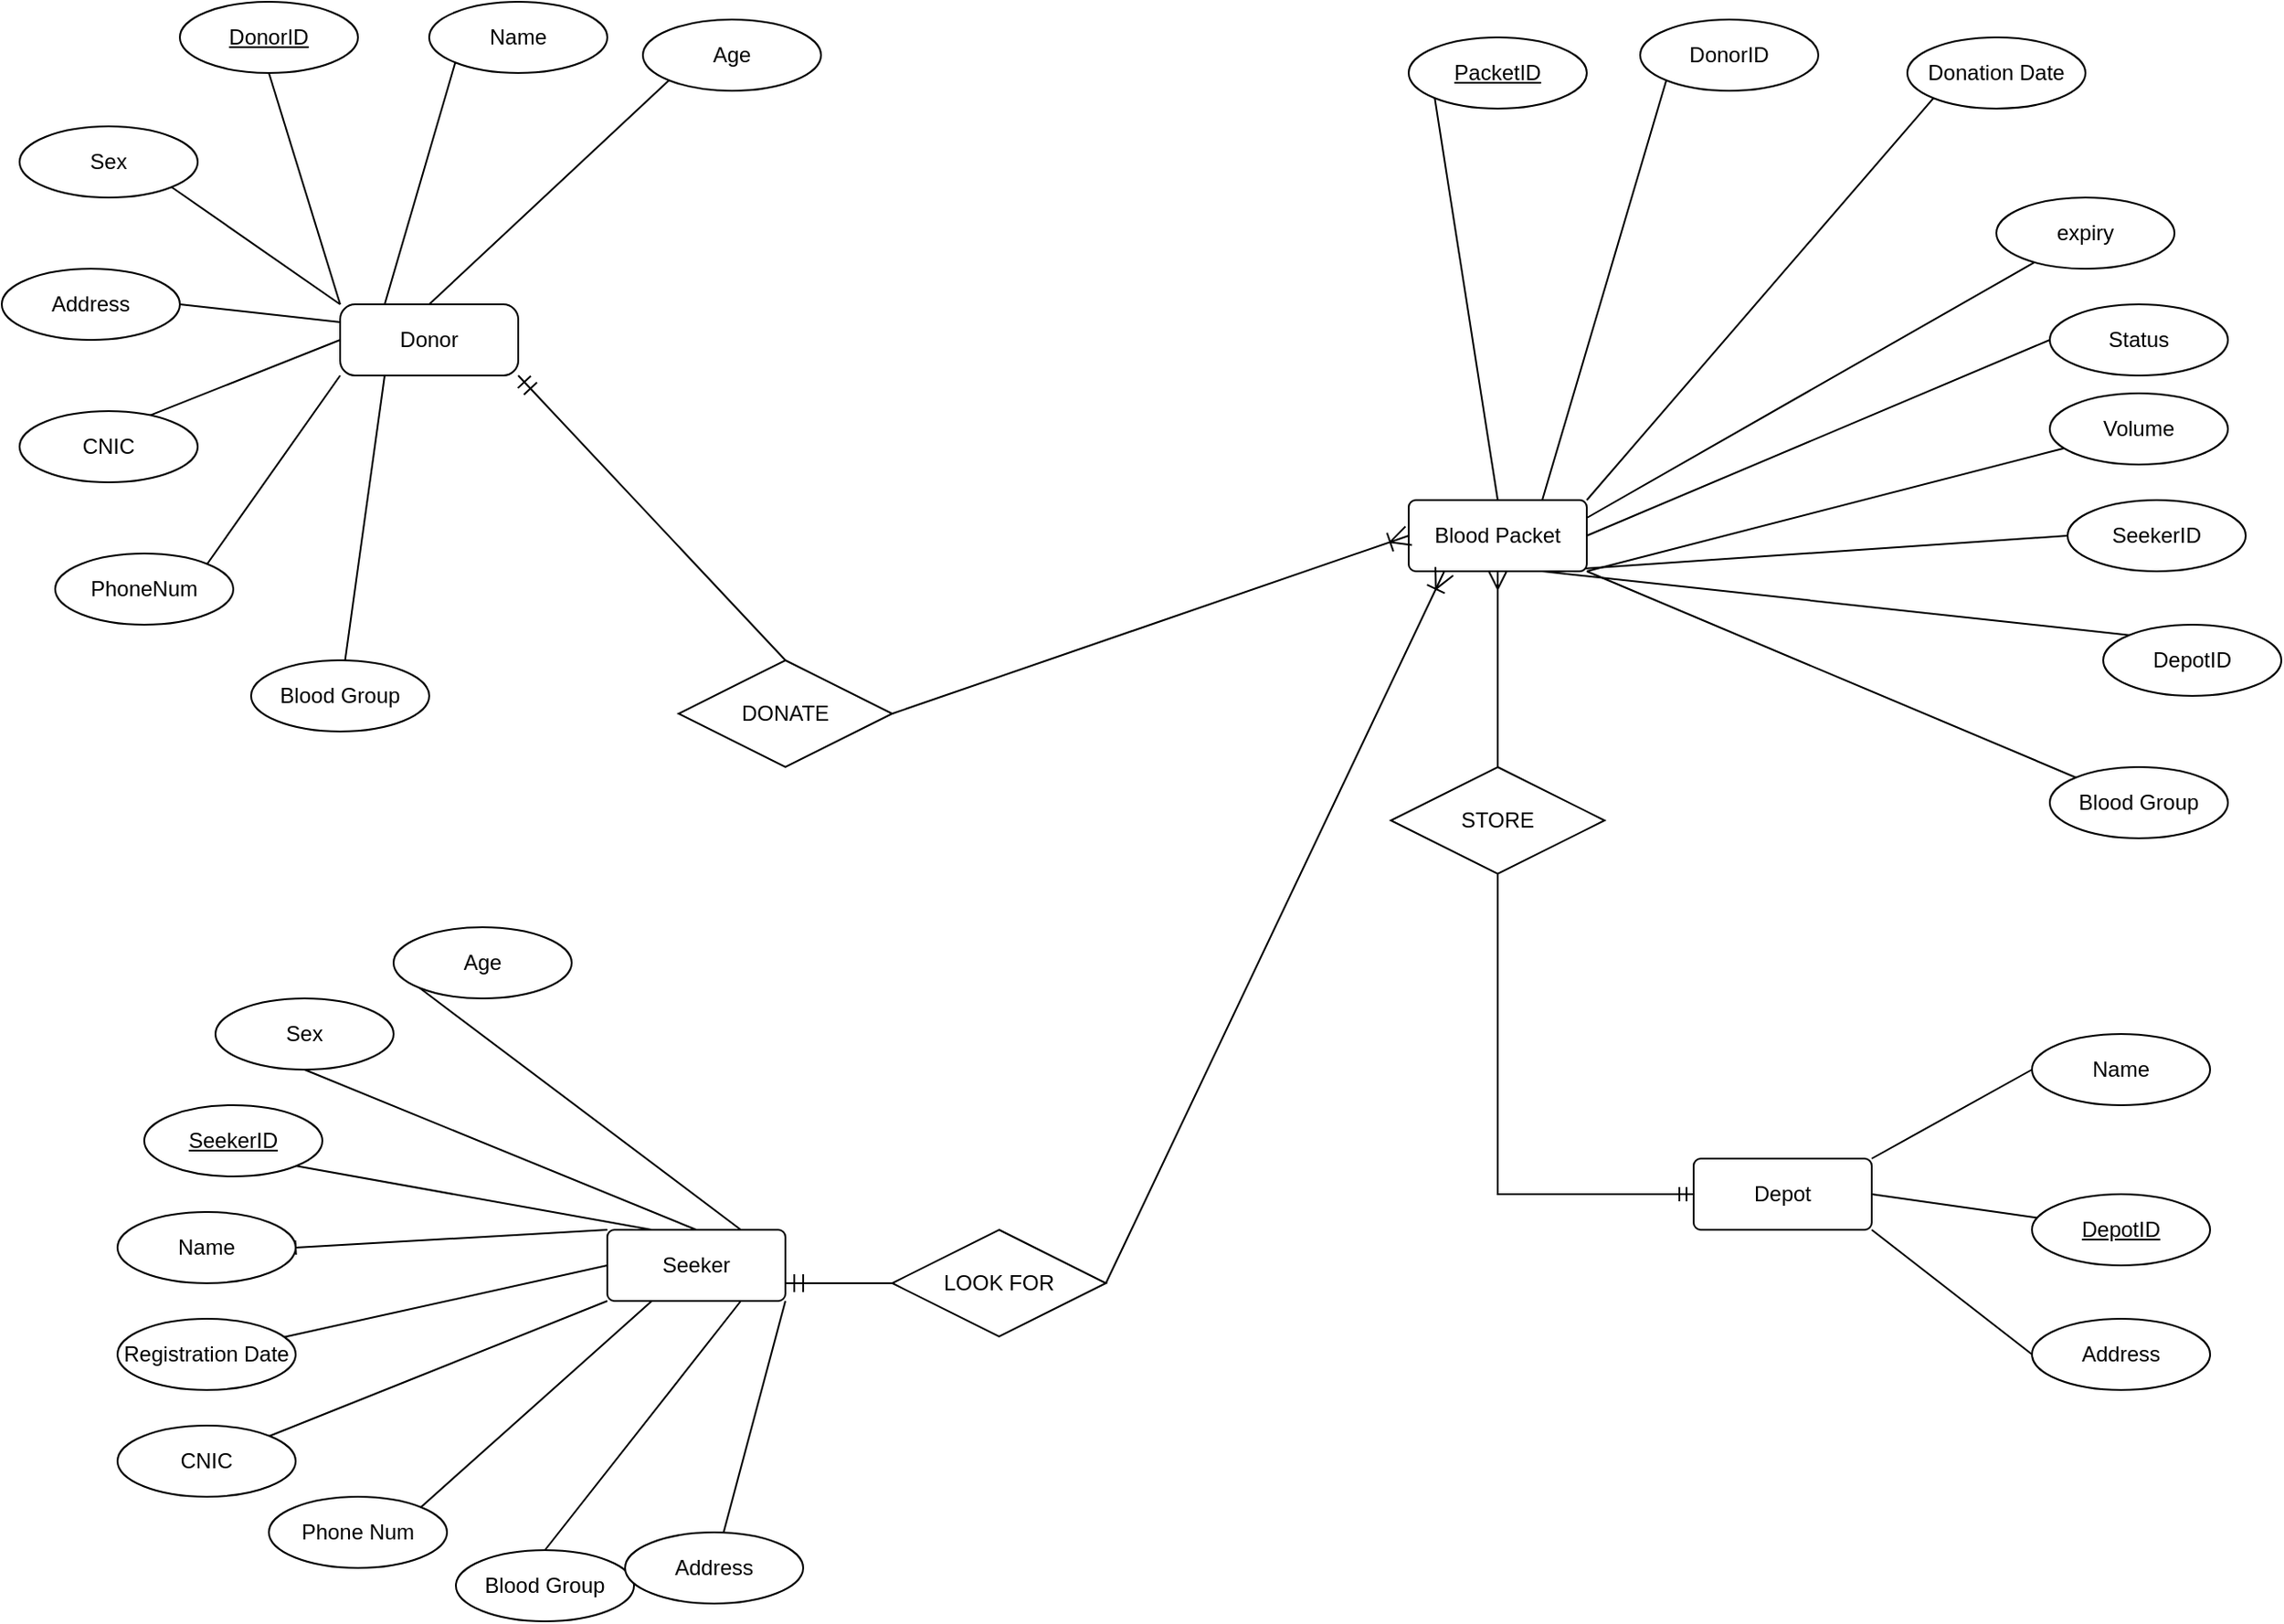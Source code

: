 <mxfile version="21.3.6" type="github">
  <diagram id="R2lEEEUBdFMjLlhIrx00" name="Page-1">
    <mxGraphModel dx="1588" dy="924" grid="1" gridSize="10" guides="1" tooltips="1" connect="1" arrows="1" fold="1" page="1" pageScale="1" pageWidth="850" pageHeight="1100" math="0" shadow="0" extFonts="Permanent Marker^https://fonts.googleapis.com/css?family=Permanent+Marker">
      <root>
        <mxCell id="0" />
        <mxCell id="1" parent="0" />
        <mxCell id="EjjpVAKhFwh3DGJ-wKah-2" style="rounded=0;orthogonalLoop=1;jettySize=auto;html=1;exitX=0;exitY=0;exitDx=0;exitDy=0;entryX=0.5;entryY=1;entryDx=0;entryDy=0;endArrow=none;endFill=0;" edge="1" parent="1" source="EjjpVAKhFwh3DGJ-wKah-10" target="EjjpVAKhFwh3DGJ-wKah-12">
          <mxGeometry relative="1" as="geometry" />
        </mxCell>
        <mxCell id="EjjpVAKhFwh3DGJ-wKah-3" style="rounded=0;orthogonalLoop=1;jettySize=auto;html=1;exitX=0;exitY=0.25;exitDx=0;exitDy=0;entryX=1;entryY=0.5;entryDx=0;entryDy=0;endArrow=none;endFill=0;" edge="1" parent="1" source="EjjpVAKhFwh3DGJ-wKah-10" target="EjjpVAKhFwh3DGJ-wKah-13">
          <mxGeometry relative="1" as="geometry" />
        </mxCell>
        <mxCell id="EjjpVAKhFwh3DGJ-wKah-4" style="rounded=0;orthogonalLoop=1;jettySize=auto;html=1;exitX=0;exitY=0;exitDx=0;exitDy=0;entryX=1;entryY=1;entryDx=0;entryDy=0;endArrow=none;endFill=0;" edge="1" parent="1" source="EjjpVAKhFwh3DGJ-wKah-10" target="EjjpVAKhFwh3DGJ-wKah-11">
          <mxGeometry relative="1" as="geometry" />
        </mxCell>
        <mxCell id="EjjpVAKhFwh3DGJ-wKah-5" style="rounded=0;orthogonalLoop=1;jettySize=auto;html=1;exitX=0;exitY=0.5;exitDx=0;exitDy=0;entryX=0.681;entryY=0.111;entryDx=0;entryDy=0;entryPerimeter=0;endArrow=none;endFill=0;" edge="1" parent="1" source="EjjpVAKhFwh3DGJ-wKah-10" target="EjjpVAKhFwh3DGJ-wKah-18">
          <mxGeometry relative="1" as="geometry" />
        </mxCell>
        <mxCell id="EjjpVAKhFwh3DGJ-wKah-6" style="rounded=0;orthogonalLoop=1;jettySize=auto;html=1;exitX=0;exitY=1;exitDx=0;exitDy=0;entryX=1;entryY=0;entryDx=0;entryDy=0;endArrow=none;endFill=0;" edge="1" parent="1" source="EjjpVAKhFwh3DGJ-wKah-10" target="EjjpVAKhFwh3DGJ-wKah-17">
          <mxGeometry relative="1" as="geometry" />
        </mxCell>
        <mxCell id="EjjpVAKhFwh3DGJ-wKah-7" style="rounded=0;orthogonalLoop=1;jettySize=auto;html=1;exitX=0.25;exitY=1;exitDx=0;exitDy=0;endArrow=none;endFill=0;" edge="1" parent="1" source="EjjpVAKhFwh3DGJ-wKah-10" target="EjjpVAKhFwh3DGJ-wKah-14">
          <mxGeometry relative="1" as="geometry" />
        </mxCell>
        <mxCell id="EjjpVAKhFwh3DGJ-wKah-8" style="rounded=0;orthogonalLoop=1;jettySize=auto;html=1;exitX=0.25;exitY=0;exitDx=0;exitDy=0;entryX=0;entryY=1;entryDx=0;entryDy=0;endArrow=none;endFill=0;" edge="1" parent="1" source="EjjpVAKhFwh3DGJ-wKah-10" target="EjjpVAKhFwh3DGJ-wKah-15">
          <mxGeometry relative="1" as="geometry" />
        </mxCell>
        <mxCell id="EjjpVAKhFwh3DGJ-wKah-9" style="rounded=0;orthogonalLoop=1;jettySize=auto;html=1;exitX=0.5;exitY=0;exitDx=0;exitDy=0;entryX=0;entryY=1;entryDx=0;entryDy=0;endArrow=none;endFill=0;" edge="1" parent="1" source="EjjpVAKhFwh3DGJ-wKah-10" target="EjjpVAKhFwh3DGJ-wKah-16">
          <mxGeometry relative="1" as="geometry" />
        </mxCell>
        <mxCell id="EjjpVAKhFwh3DGJ-wKah-10" value="Donor" style="rounded=1;arcSize=21;whiteSpace=wrap;html=1;align=center;" vertex="1" parent="1">
          <mxGeometry x="330" y="480" width="100" height="40" as="geometry" />
        </mxCell>
        <mxCell id="EjjpVAKhFwh3DGJ-wKah-11" value="Sex" style="ellipse;whiteSpace=wrap;html=1;align=center;" vertex="1" parent="1">
          <mxGeometry x="150" y="380" width="100" height="40" as="geometry" />
        </mxCell>
        <mxCell id="EjjpVAKhFwh3DGJ-wKah-12" value="&lt;u&gt;DonorID&lt;/u&gt;" style="ellipse;whiteSpace=wrap;html=1;align=center;fillColor=default;" vertex="1" parent="1">
          <mxGeometry x="240" y="310" width="100" height="40" as="geometry" />
        </mxCell>
        <mxCell id="EjjpVAKhFwh3DGJ-wKah-13" value="Address" style="ellipse;whiteSpace=wrap;html=1;align=center;" vertex="1" parent="1">
          <mxGeometry x="140" y="460" width="100" height="40" as="geometry" />
        </mxCell>
        <mxCell id="EjjpVAKhFwh3DGJ-wKah-14" value="Blood Group" style="ellipse;whiteSpace=wrap;html=1;align=center;" vertex="1" parent="1">
          <mxGeometry x="280" y="680" width="100" height="40" as="geometry" />
        </mxCell>
        <mxCell id="EjjpVAKhFwh3DGJ-wKah-15" value="Name" style="ellipse;whiteSpace=wrap;html=1;align=center;" vertex="1" parent="1">
          <mxGeometry x="380" y="310" width="100" height="40" as="geometry" />
        </mxCell>
        <mxCell id="EjjpVAKhFwh3DGJ-wKah-16" value="Age" style="ellipse;whiteSpace=wrap;html=1;align=center;" vertex="1" parent="1">
          <mxGeometry x="500" y="320" width="100" height="40" as="geometry" />
        </mxCell>
        <mxCell id="EjjpVAKhFwh3DGJ-wKah-17" value="PhoneNum" style="ellipse;whiteSpace=wrap;html=1;align=center;" vertex="1" parent="1">
          <mxGeometry x="170" y="620" width="100" height="40" as="geometry" />
        </mxCell>
        <mxCell id="EjjpVAKhFwh3DGJ-wKah-18" value="CNIC" style="ellipse;whiteSpace=wrap;html=1;align=center;" vertex="1" parent="1">
          <mxGeometry x="150" y="540" width="100" height="40" as="geometry" />
        </mxCell>
        <mxCell id="EjjpVAKhFwh3DGJ-wKah-19" style="rounded=0;orthogonalLoop=1;jettySize=auto;html=1;exitX=0.5;exitY=0;exitDx=0;exitDy=0;entryX=0;entryY=1;entryDx=0;entryDy=0;endArrow=none;endFill=0;" edge="1" parent="1" source="EjjpVAKhFwh3DGJ-wKah-29" target="EjjpVAKhFwh3DGJ-wKah-30">
          <mxGeometry relative="1" as="geometry" />
        </mxCell>
        <mxCell id="EjjpVAKhFwh3DGJ-wKah-20" style="rounded=0;orthogonalLoop=1;jettySize=auto;html=1;exitX=0.75;exitY=0;exitDx=0;exitDy=0;entryX=0;entryY=1;entryDx=0;entryDy=0;endArrow=none;endFill=0;" edge="1" parent="1" source="EjjpVAKhFwh3DGJ-wKah-29" target="EjjpVAKhFwh3DGJ-wKah-38">
          <mxGeometry relative="1" as="geometry" />
        </mxCell>
        <mxCell id="EjjpVAKhFwh3DGJ-wKah-21" style="rounded=0;orthogonalLoop=1;jettySize=auto;html=1;exitX=1;exitY=0;exitDx=0;exitDy=0;entryX=0;entryY=1;entryDx=0;entryDy=0;endArrow=none;endFill=0;" edge="1" parent="1" source="EjjpVAKhFwh3DGJ-wKah-29" target="EjjpVAKhFwh3DGJ-wKah-35">
          <mxGeometry relative="1" as="geometry" />
        </mxCell>
        <mxCell id="EjjpVAKhFwh3DGJ-wKah-22" style="rounded=0;orthogonalLoop=1;jettySize=auto;html=1;exitX=1;exitY=0.25;exitDx=0;exitDy=0;endArrow=none;endFill=0;" edge="1" parent="1" source="EjjpVAKhFwh3DGJ-wKah-29" target="EjjpVAKhFwh3DGJ-wKah-59">
          <mxGeometry relative="1" as="geometry" />
        </mxCell>
        <mxCell id="EjjpVAKhFwh3DGJ-wKah-23" style="rounded=0;orthogonalLoop=1;jettySize=auto;html=1;exitX=1;exitY=0.5;exitDx=0;exitDy=0;entryX=0;entryY=0.5;entryDx=0;entryDy=0;endArrow=none;endFill=0;" edge="1" parent="1" source="EjjpVAKhFwh3DGJ-wKah-29" target="EjjpVAKhFwh3DGJ-wKah-33">
          <mxGeometry relative="1" as="geometry" />
        </mxCell>
        <mxCell id="EjjpVAKhFwh3DGJ-wKah-24" style="rounded=0;orthogonalLoop=1;jettySize=auto;html=1;exitX=1;exitY=1;exitDx=0;exitDy=0;endArrow=none;endFill=0;" edge="1" parent="1" source="EjjpVAKhFwh3DGJ-wKah-29" target="EjjpVAKhFwh3DGJ-wKah-31">
          <mxGeometry relative="1" as="geometry" />
        </mxCell>
        <mxCell id="EjjpVAKhFwh3DGJ-wKah-25" style="rounded=0;orthogonalLoop=1;jettySize=auto;html=1;exitX=0.75;exitY=1;exitDx=0;exitDy=0;entryX=0;entryY=0.5;entryDx=0;entryDy=0;endArrow=none;endFill=0;" edge="1" parent="1" source="EjjpVAKhFwh3DGJ-wKah-29" target="EjjpVAKhFwh3DGJ-wKah-36">
          <mxGeometry relative="1" as="geometry" />
        </mxCell>
        <mxCell id="EjjpVAKhFwh3DGJ-wKah-26" style="rounded=0;orthogonalLoop=1;jettySize=auto;html=1;exitX=0.25;exitY=1;exitDx=0;exitDy=0;strokeColor=none;" edge="1" parent="1" source="EjjpVAKhFwh3DGJ-wKah-29" target="EjjpVAKhFwh3DGJ-wKah-37">
          <mxGeometry relative="1" as="geometry" />
        </mxCell>
        <mxCell id="EjjpVAKhFwh3DGJ-wKah-27" style="rounded=0;orthogonalLoop=1;jettySize=auto;html=1;exitX=0.75;exitY=1;exitDx=0;exitDy=0;entryX=0;entryY=0;entryDx=0;entryDy=0;endArrow=none;endFill=0;" edge="1" parent="1" source="EjjpVAKhFwh3DGJ-wKah-29" target="EjjpVAKhFwh3DGJ-wKah-37">
          <mxGeometry relative="1" as="geometry" />
        </mxCell>
        <mxCell id="EjjpVAKhFwh3DGJ-wKah-28" style="rounded=0;orthogonalLoop=1;jettySize=auto;html=1;exitX=1;exitY=1;exitDx=0;exitDy=0;entryX=0;entryY=0;entryDx=0;entryDy=0;endArrow=none;endFill=0;" edge="1" parent="1" source="EjjpVAKhFwh3DGJ-wKah-29" target="EjjpVAKhFwh3DGJ-wKah-32">
          <mxGeometry relative="1" as="geometry" />
        </mxCell>
        <mxCell id="EjjpVAKhFwh3DGJ-wKah-29" value="Blood Packet" style="rounded=1;arcSize=10;whiteSpace=wrap;html=1;align=center;" vertex="1" parent="1">
          <mxGeometry x="930" y="590" width="100" height="40" as="geometry" />
        </mxCell>
        <mxCell id="EjjpVAKhFwh3DGJ-wKah-30" value="&lt;u&gt;PacketID&lt;/u&gt;" style="ellipse;whiteSpace=wrap;html=1;align=center;" vertex="1" parent="1">
          <mxGeometry x="930" y="330" width="100" height="40" as="geometry" />
        </mxCell>
        <mxCell id="EjjpVAKhFwh3DGJ-wKah-31" value="Volume" style="ellipse;whiteSpace=wrap;html=1;align=center;" vertex="1" parent="1">
          <mxGeometry x="1290" y="530" width="100" height="40" as="geometry" />
        </mxCell>
        <mxCell id="EjjpVAKhFwh3DGJ-wKah-32" value="Blood Group" style="ellipse;whiteSpace=wrap;html=1;align=center;" vertex="1" parent="1">
          <mxGeometry x="1290" y="740" width="100" height="40" as="geometry" />
        </mxCell>
        <mxCell id="EjjpVAKhFwh3DGJ-wKah-33" value="Status" style="ellipse;whiteSpace=wrap;html=1;align=center;" vertex="1" parent="1">
          <mxGeometry x="1290" y="480" width="100" height="40" as="geometry" />
        </mxCell>
        <mxCell id="EjjpVAKhFwh3DGJ-wKah-34" value="&lt;u&gt;SeekerID&lt;/u&gt;" style="ellipse;whiteSpace=wrap;html=1;align=center;" vertex="1" parent="1">
          <mxGeometry x="220" y="930" width="100" height="40" as="geometry" />
        </mxCell>
        <mxCell id="EjjpVAKhFwh3DGJ-wKah-35" value="Donation Date" style="ellipse;whiteSpace=wrap;html=1;align=center;" vertex="1" parent="1">
          <mxGeometry x="1210" y="330" width="100" height="40" as="geometry" />
        </mxCell>
        <mxCell id="EjjpVAKhFwh3DGJ-wKah-36" value="SeekerID" style="ellipse;whiteSpace=wrap;html=1;align=center;" vertex="1" parent="1">
          <mxGeometry x="1300" y="590" width="100" height="40" as="geometry" />
        </mxCell>
        <mxCell id="EjjpVAKhFwh3DGJ-wKah-37" value="DepotID" style="ellipse;whiteSpace=wrap;html=1;align=center;" vertex="1" parent="1">
          <mxGeometry x="1320" y="660" width="100" height="40" as="geometry" />
        </mxCell>
        <mxCell id="EjjpVAKhFwh3DGJ-wKah-38" value="DonorID" style="ellipse;whiteSpace=wrap;html=1;align=center;" vertex="1" parent="1">
          <mxGeometry x="1060" y="320" width="100" height="40" as="geometry" />
        </mxCell>
        <mxCell id="EjjpVAKhFwh3DGJ-wKah-39" style="edgeStyle=orthogonalEdgeStyle;rounded=0;orthogonalLoop=1;jettySize=auto;html=1;exitX=0.5;exitY=1;exitDx=0;exitDy=0;entryX=0;entryY=0.5;entryDx=0;entryDy=0;startArrow=none;startFill=0;endArrow=ERmandOne;endFill=0;startSize=8;" edge="1" parent="1" source="EjjpVAKhFwh3DGJ-wKah-70" target="EjjpVAKhFwh3DGJ-wKah-43">
          <mxGeometry relative="1" as="geometry" />
        </mxCell>
        <mxCell id="EjjpVAKhFwh3DGJ-wKah-40" style="rounded=0;orthogonalLoop=1;jettySize=auto;html=1;exitX=1;exitY=0;exitDx=0;exitDy=0;entryX=0;entryY=0.5;entryDx=0;entryDy=0;endArrow=none;endFill=0;" edge="1" parent="1" source="EjjpVAKhFwh3DGJ-wKah-43" target="EjjpVAKhFwh3DGJ-wKah-56">
          <mxGeometry relative="1" as="geometry" />
        </mxCell>
        <mxCell id="EjjpVAKhFwh3DGJ-wKah-41" style="rounded=0;orthogonalLoop=1;jettySize=auto;html=1;exitX=1;exitY=0.5;exitDx=0;exitDy=0;endArrow=none;endFill=0;" edge="1" parent="1" source="EjjpVAKhFwh3DGJ-wKah-43" target="EjjpVAKhFwh3DGJ-wKah-57">
          <mxGeometry relative="1" as="geometry" />
        </mxCell>
        <mxCell id="EjjpVAKhFwh3DGJ-wKah-42" style="rounded=0;orthogonalLoop=1;jettySize=auto;html=1;exitX=1;exitY=1;exitDx=0;exitDy=0;entryX=0;entryY=0.5;entryDx=0;entryDy=0;endArrow=none;endFill=0;" edge="1" parent="1" source="EjjpVAKhFwh3DGJ-wKah-43" target="EjjpVAKhFwh3DGJ-wKah-58">
          <mxGeometry relative="1" as="geometry" />
        </mxCell>
        <mxCell id="EjjpVAKhFwh3DGJ-wKah-43" value="Depot" style="rounded=1;arcSize=10;whiteSpace=wrap;html=1;align=center;" vertex="1" parent="1">
          <mxGeometry x="1090" y="960" width="100" height="40" as="geometry" />
        </mxCell>
        <mxCell id="EjjpVAKhFwh3DGJ-wKah-44" style="rounded=0;orthogonalLoop=1;jettySize=auto;html=1;exitX=0.5;exitY=0;exitDx=0;exitDy=0;entryX=0.5;entryY=1;entryDx=0;entryDy=0;endArrow=none;endFill=0;" edge="1" parent="1" source="EjjpVAKhFwh3DGJ-wKah-55" target="EjjpVAKhFwh3DGJ-wKah-61">
          <mxGeometry relative="1" as="geometry" />
        </mxCell>
        <mxCell id="EjjpVAKhFwh3DGJ-wKah-45" style="rounded=0;orthogonalLoop=1;jettySize=auto;html=1;exitX=0.25;exitY=0;exitDx=0;exitDy=0;entryX=1;entryY=1;entryDx=0;entryDy=0;endArrow=none;endFill=0;" edge="1" parent="1" source="EjjpVAKhFwh3DGJ-wKah-55" target="EjjpVAKhFwh3DGJ-wKah-34">
          <mxGeometry relative="1" as="geometry" />
        </mxCell>
        <mxCell id="EjjpVAKhFwh3DGJ-wKah-46" style="rounded=0;orthogonalLoop=1;jettySize=auto;html=1;exitX=0.75;exitY=0;exitDx=0;exitDy=0;entryX=0;entryY=1;entryDx=0;entryDy=0;endArrow=none;endFill=0;" edge="1" parent="1" source="EjjpVAKhFwh3DGJ-wKah-55" target="EjjpVAKhFwh3DGJ-wKah-67">
          <mxGeometry relative="1" as="geometry" />
        </mxCell>
        <mxCell id="EjjpVAKhFwh3DGJ-wKah-47" style="rounded=0;orthogonalLoop=1;jettySize=auto;html=1;exitX=0;exitY=0;exitDx=0;exitDy=0;entryX=1;entryY=0.5;entryDx=0;entryDy=0;endArrow=baseDash;endFill=0;" edge="1" parent="1" source="EjjpVAKhFwh3DGJ-wKah-55" target="EjjpVAKhFwh3DGJ-wKah-60">
          <mxGeometry relative="1" as="geometry" />
        </mxCell>
        <mxCell id="EjjpVAKhFwh3DGJ-wKah-48" style="rounded=0;orthogonalLoop=1;jettySize=auto;html=1;exitX=0;exitY=0.5;exitDx=0;exitDy=0;endArrow=none;endFill=0;" edge="1" parent="1" source="EjjpVAKhFwh3DGJ-wKah-55" target="EjjpVAKhFwh3DGJ-wKah-66">
          <mxGeometry relative="1" as="geometry" />
        </mxCell>
        <mxCell id="EjjpVAKhFwh3DGJ-wKah-49" style="rounded=0;orthogonalLoop=1;jettySize=auto;html=1;exitX=0;exitY=1;exitDx=0;exitDy=0;entryX=1;entryY=0;entryDx=0;entryDy=0;endArrow=none;endFill=0;" edge="1" parent="1" source="EjjpVAKhFwh3DGJ-wKah-55" target="EjjpVAKhFwh3DGJ-wKah-65">
          <mxGeometry relative="1" as="geometry" />
        </mxCell>
        <mxCell id="EjjpVAKhFwh3DGJ-wKah-50" style="rounded=0;orthogonalLoop=1;jettySize=auto;html=1;exitX=1;exitY=1;exitDx=0;exitDy=0;endArrow=none;endFill=0;" edge="1" parent="1" source="EjjpVAKhFwh3DGJ-wKah-55" target="EjjpVAKhFwh3DGJ-wKah-63">
          <mxGeometry relative="1" as="geometry" />
        </mxCell>
        <mxCell id="EjjpVAKhFwh3DGJ-wKah-51" style="rounded=0;orthogonalLoop=1;jettySize=auto;html=1;exitX=0.75;exitY=1;exitDx=0;exitDy=0;entryX=0.5;entryY=0;entryDx=0;entryDy=0;endArrow=none;endFill=0;" edge="1" parent="1" source="EjjpVAKhFwh3DGJ-wKah-55" target="EjjpVAKhFwh3DGJ-wKah-62">
          <mxGeometry relative="1" as="geometry" />
        </mxCell>
        <mxCell id="EjjpVAKhFwh3DGJ-wKah-52" style="rounded=0;orthogonalLoop=1;jettySize=auto;html=1;exitX=0.25;exitY=1;exitDx=0;exitDy=0;entryX=1;entryY=0;entryDx=0;entryDy=0;endArrow=none;endFill=0;" edge="1" parent="1" source="EjjpVAKhFwh3DGJ-wKah-55" target="EjjpVAKhFwh3DGJ-wKah-64">
          <mxGeometry relative="1" as="geometry" />
        </mxCell>
        <mxCell id="EjjpVAKhFwh3DGJ-wKah-53" style="rounded=0;orthogonalLoop=1;jettySize=auto;html=1;exitX=1;exitY=0.75;exitDx=0;exitDy=0;entryX=0;entryY=0.5;entryDx=0;entryDy=0;endArrow=none;endFill=0;startArrow=ERmandOne;startFill=0;startSize=8;" edge="1" parent="1" source="EjjpVAKhFwh3DGJ-wKah-55" target="EjjpVAKhFwh3DGJ-wKah-74">
          <mxGeometry relative="1" as="geometry" />
        </mxCell>
        <mxCell id="EjjpVAKhFwh3DGJ-wKah-55" value="Seeker" style="rounded=1;arcSize=10;whiteSpace=wrap;html=1;align=center;" vertex="1" parent="1">
          <mxGeometry x="480" y="1000" width="100" height="40" as="geometry" />
        </mxCell>
        <mxCell id="EjjpVAKhFwh3DGJ-wKah-56" value="Name" style="ellipse;whiteSpace=wrap;html=1;align=center;" vertex="1" parent="1">
          <mxGeometry x="1280" y="890" width="100" height="40" as="geometry" />
        </mxCell>
        <mxCell id="EjjpVAKhFwh3DGJ-wKah-57" value="&lt;u&gt;DepotID&lt;/u&gt;" style="ellipse;whiteSpace=wrap;html=1;align=center;" vertex="1" parent="1">
          <mxGeometry x="1280" y="980" width="100" height="40" as="geometry" />
        </mxCell>
        <mxCell id="EjjpVAKhFwh3DGJ-wKah-58" value="Address" style="ellipse;whiteSpace=wrap;html=1;align=center;" vertex="1" parent="1">
          <mxGeometry x="1280" y="1050" width="100" height="40" as="geometry" />
        </mxCell>
        <mxCell id="EjjpVAKhFwh3DGJ-wKah-59" value="expiry" style="ellipse;whiteSpace=wrap;html=1;align=center;" vertex="1" parent="1">
          <mxGeometry x="1260" y="420" width="100" height="40" as="geometry" />
        </mxCell>
        <mxCell id="EjjpVAKhFwh3DGJ-wKah-60" value="Name" style="ellipse;whiteSpace=wrap;html=1;align=center;" vertex="1" parent="1">
          <mxGeometry x="205" y="990" width="100" height="40" as="geometry" />
        </mxCell>
        <mxCell id="EjjpVAKhFwh3DGJ-wKah-61" value="Sex&lt;br&gt;" style="ellipse;whiteSpace=wrap;html=1;align=center;" vertex="1" parent="1">
          <mxGeometry x="260" y="870" width="100" height="40" as="geometry" />
        </mxCell>
        <mxCell id="EjjpVAKhFwh3DGJ-wKah-62" value="Blood Group" style="ellipse;whiteSpace=wrap;html=1;align=center;" vertex="1" parent="1">
          <mxGeometry x="395" y="1180" width="100" height="40" as="geometry" />
        </mxCell>
        <mxCell id="EjjpVAKhFwh3DGJ-wKah-63" value="Address" style="ellipse;whiteSpace=wrap;html=1;align=center;" vertex="1" parent="1">
          <mxGeometry x="490" y="1170" width="100" height="40" as="geometry" />
        </mxCell>
        <mxCell id="EjjpVAKhFwh3DGJ-wKah-64" value="Phone Num" style="ellipse;whiteSpace=wrap;html=1;align=center;" vertex="1" parent="1">
          <mxGeometry x="290" y="1150" width="100" height="40" as="geometry" />
        </mxCell>
        <mxCell id="EjjpVAKhFwh3DGJ-wKah-65" value="CNIC" style="ellipse;whiteSpace=wrap;html=1;align=center;" vertex="1" parent="1">
          <mxGeometry x="205" y="1110" width="100" height="40" as="geometry" />
        </mxCell>
        <mxCell id="EjjpVAKhFwh3DGJ-wKah-66" value="Registration Date" style="ellipse;whiteSpace=wrap;html=1;align=center;" vertex="1" parent="1">
          <mxGeometry x="205" y="1050" width="100" height="40" as="geometry" />
        </mxCell>
        <mxCell id="EjjpVAKhFwh3DGJ-wKah-67" value="Age" style="ellipse;whiteSpace=wrap;html=1;align=center;" vertex="1" parent="1">
          <mxGeometry x="360" y="830" width="100" height="40" as="geometry" />
        </mxCell>
        <mxCell id="EjjpVAKhFwh3DGJ-wKah-68" style="edgeStyle=orthogonalEdgeStyle;rounded=0;orthogonalLoop=1;jettySize=auto;html=1;exitX=0.5;exitY=1;exitDx=0;exitDy=0;" edge="1" parent="1" source="EjjpVAKhFwh3DGJ-wKah-59" target="EjjpVAKhFwh3DGJ-wKah-59">
          <mxGeometry relative="1" as="geometry" />
        </mxCell>
        <mxCell id="EjjpVAKhFwh3DGJ-wKah-69" style="edgeStyle=orthogonalEdgeStyle;rounded=0;orthogonalLoop=1;jettySize=auto;html=1;exitX=0.5;exitY=0;exitDx=0;exitDy=0;entryX=0.5;entryY=1;entryDx=0;entryDy=0;endArrow=ERmany;endFill=0;endSize=8;" edge="1" parent="1" source="EjjpVAKhFwh3DGJ-wKah-70" target="EjjpVAKhFwh3DGJ-wKah-29">
          <mxGeometry relative="1" as="geometry" />
        </mxCell>
        <mxCell id="EjjpVAKhFwh3DGJ-wKah-70" value="STORE" style="shape=rhombus;perimeter=rhombusPerimeter;whiteSpace=wrap;html=1;align=center;" vertex="1" parent="1">
          <mxGeometry x="920" y="740" width="120" height="60" as="geometry" />
        </mxCell>
        <mxCell id="EjjpVAKhFwh3DGJ-wKah-72" value="DONATE" style="shape=rhombus;perimeter=rhombusPerimeter;whiteSpace=wrap;html=1;align=center;" vertex="1" parent="1">
          <mxGeometry x="520" y="680" width="120" height="60" as="geometry" />
        </mxCell>
        <mxCell id="EjjpVAKhFwh3DGJ-wKah-73" style="rounded=0;orthogonalLoop=1;jettySize=auto;html=1;entryX=0;entryY=0.5;entryDx=0;entryDy=0;endArrow=ERoneToMany;endFill=0;endSize=9;exitX=1;exitY=0.5;exitDx=0;exitDy=0;" edge="1" parent="1" source="EjjpVAKhFwh3DGJ-wKah-72" target="EjjpVAKhFwh3DGJ-wKah-29">
          <mxGeometry relative="1" as="geometry">
            <mxPoint x="690" y="880" as="sourcePoint" />
          </mxGeometry>
        </mxCell>
        <mxCell id="EjjpVAKhFwh3DGJ-wKah-74" value="LOOK FOR" style="shape=rhombus;perimeter=rhombusPerimeter;whiteSpace=wrap;html=1;align=center;" vertex="1" parent="1">
          <mxGeometry x="640" y="1000" width="120" height="60" as="geometry" />
        </mxCell>
        <mxCell id="EjjpVAKhFwh3DGJ-wKah-75" style="rounded=0;orthogonalLoop=1;jettySize=auto;html=1;entryX=0.5;entryY=0;entryDx=0;entryDy=0;endArrow=none;endFill=0;startArrow=ERmandOne;startFill=0;startSize=8;" edge="1" parent="1" target="EjjpVAKhFwh3DGJ-wKah-72">
          <mxGeometry relative="1" as="geometry">
            <mxPoint x="430" y="520" as="sourcePoint" />
            <mxPoint x="520" y="550" as="targetPoint" />
          </mxGeometry>
        </mxCell>
        <mxCell id="EjjpVAKhFwh3DGJ-wKah-76" style="rounded=0;orthogonalLoop=1;jettySize=auto;html=1;entryX=0;entryY=0.5;entryDx=0;entryDy=0;endArrow=ERoneToMany;endFill=0;endSize=9;exitX=1;exitY=0.5;exitDx=0;exitDy=0;" edge="1" parent="1" source="EjjpVAKhFwh3DGJ-wKah-74">
          <mxGeometry relative="1" as="geometry">
            <mxPoint x="660" y="730" as="sourcePoint" />
            <mxPoint x="950" y="630" as="targetPoint" />
          </mxGeometry>
        </mxCell>
      </root>
    </mxGraphModel>
  </diagram>
</mxfile>
